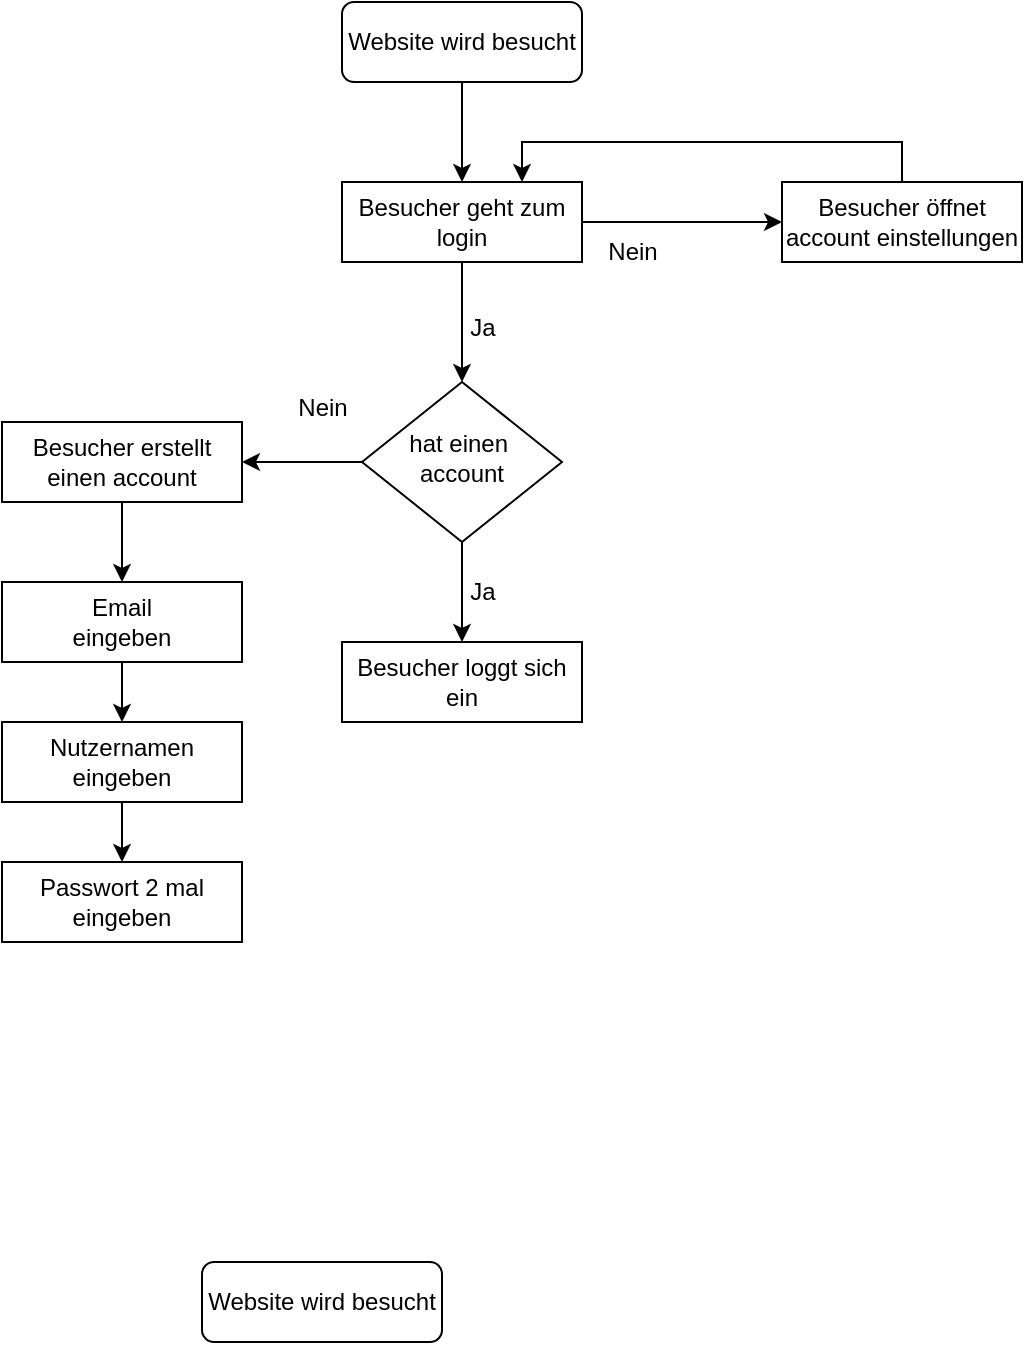 <mxfile version="27.2.0">
  <diagram id="C5RBs43oDa-KdzZeNtuy" name="Page-1">
    <mxGraphModel dx="1426" dy="751" grid="1" gridSize="10" guides="1" tooltips="1" connect="1" arrows="1" fold="1" page="1" pageScale="1" pageWidth="827" pageHeight="1169" math="0" shadow="0">
      <root>
        <mxCell id="WIyWlLk6GJQsqaUBKTNV-0" />
        <mxCell id="WIyWlLk6GJQsqaUBKTNV-1" parent="WIyWlLk6GJQsqaUBKTNV-0" />
        <mxCell id="TP9y79HWflGf97bvcFUE-1" style="edgeStyle=orthogonalEdgeStyle;rounded=0;orthogonalLoop=1;jettySize=auto;html=1;exitX=0.5;exitY=1;exitDx=0;exitDy=0;entryX=0.5;entryY=0;entryDx=0;entryDy=0;" parent="WIyWlLk6GJQsqaUBKTNV-1" source="WIyWlLk6GJQsqaUBKTNV-3" target="TP9y79HWflGf97bvcFUE-0" edge="1">
          <mxGeometry relative="1" as="geometry" />
        </mxCell>
        <mxCell id="WIyWlLk6GJQsqaUBKTNV-3" value="Website wird besucht" style="rounded=1;whiteSpace=wrap;html=1;fontSize=12;glass=0;strokeWidth=1;shadow=0;" parent="WIyWlLk6GJQsqaUBKTNV-1" vertex="1">
          <mxGeometry x="290" y="60" width="120" height="40" as="geometry" />
        </mxCell>
        <mxCell id="TP9y79HWflGf97bvcFUE-5" style="edgeStyle=orthogonalEdgeStyle;rounded=0;orthogonalLoop=1;jettySize=auto;html=1;exitX=0;exitY=0.5;exitDx=0;exitDy=0;entryX=1;entryY=0.5;entryDx=0;entryDy=0;" parent="WIyWlLk6GJQsqaUBKTNV-1" source="WIyWlLk6GJQsqaUBKTNV-6" target="TP9y79HWflGf97bvcFUE-4" edge="1">
          <mxGeometry relative="1" as="geometry" />
        </mxCell>
        <mxCell id="TP9y79HWflGf97bvcFUE-8" style="edgeStyle=orthogonalEdgeStyle;rounded=0;orthogonalLoop=1;jettySize=auto;html=1;exitX=0.5;exitY=1;exitDx=0;exitDy=0;entryX=0.5;entryY=0;entryDx=0;entryDy=0;" parent="WIyWlLk6GJQsqaUBKTNV-1" source="WIyWlLk6GJQsqaUBKTNV-6" target="TP9y79HWflGf97bvcFUE-7" edge="1">
          <mxGeometry relative="1" as="geometry" />
        </mxCell>
        <mxCell id="WIyWlLk6GJQsqaUBKTNV-6" value="&lt;div&gt;hat einen&amp;nbsp;&lt;/div&gt;&lt;div&gt;account&lt;/div&gt;" style="rhombus;whiteSpace=wrap;html=1;shadow=0;fontFamily=Helvetica;fontSize=12;align=center;strokeWidth=1;spacing=6;spacingTop=-4;" parent="WIyWlLk6GJQsqaUBKTNV-1" vertex="1">
          <mxGeometry x="300" y="250" width="100" height="80" as="geometry" />
        </mxCell>
        <mxCell id="TP9y79HWflGf97bvcFUE-2" style="edgeStyle=orthogonalEdgeStyle;rounded=0;orthogonalLoop=1;jettySize=auto;html=1;exitX=0.5;exitY=1;exitDx=0;exitDy=0;entryX=0.5;entryY=0;entryDx=0;entryDy=0;" parent="WIyWlLk6GJQsqaUBKTNV-1" source="TP9y79HWflGf97bvcFUE-0" target="WIyWlLk6GJQsqaUBKTNV-6" edge="1">
          <mxGeometry relative="1" as="geometry" />
        </mxCell>
        <mxCell id="TP9y79HWflGf97bvcFUE-11" style="edgeStyle=orthogonalEdgeStyle;rounded=0;orthogonalLoop=1;jettySize=auto;html=1;exitX=1;exitY=0.5;exitDx=0;exitDy=0;entryX=0;entryY=0.5;entryDx=0;entryDy=0;" parent="WIyWlLk6GJQsqaUBKTNV-1" source="TP9y79HWflGf97bvcFUE-0" target="TP9y79HWflGf97bvcFUE-10" edge="1">
          <mxGeometry relative="1" as="geometry" />
        </mxCell>
        <mxCell id="TP9y79HWflGf97bvcFUE-0" value="Besucher geht zum login" style="rounded=0;whiteSpace=wrap;html=1;" parent="WIyWlLk6GJQsqaUBKTNV-1" vertex="1">
          <mxGeometry x="290" y="150" width="120" height="40" as="geometry" />
        </mxCell>
        <mxCell id="TP9y79HWflGf97bvcFUE-3" value="Ja" style="text;html=1;align=center;verticalAlign=middle;resizable=0;points=[];autosize=1;strokeColor=none;fillColor=none;" parent="WIyWlLk6GJQsqaUBKTNV-1" vertex="1">
          <mxGeometry x="340" y="208" width="40" height="30" as="geometry" />
        </mxCell>
        <mxCell id="yTmGJ8srIY83LOIXxGov-1" style="edgeStyle=orthogonalEdgeStyle;rounded=0;orthogonalLoop=1;jettySize=auto;html=1;exitX=0.5;exitY=1;exitDx=0;exitDy=0;entryX=0.5;entryY=0;entryDx=0;entryDy=0;" edge="1" parent="WIyWlLk6GJQsqaUBKTNV-1" source="TP9y79HWflGf97bvcFUE-4" target="yTmGJ8srIY83LOIXxGov-0">
          <mxGeometry relative="1" as="geometry" />
        </mxCell>
        <mxCell id="TP9y79HWflGf97bvcFUE-4" value="Besucher erstellt einen account" style="rounded=0;whiteSpace=wrap;html=1;" parent="WIyWlLk6GJQsqaUBKTNV-1" vertex="1">
          <mxGeometry x="120" y="270" width="120" height="40" as="geometry" />
        </mxCell>
        <mxCell id="TP9y79HWflGf97bvcFUE-6" value="Nein" style="text;html=1;align=center;verticalAlign=middle;resizable=0;points=[];autosize=1;strokeColor=none;fillColor=none;" parent="WIyWlLk6GJQsqaUBKTNV-1" vertex="1">
          <mxGeometry x="255" y="248" width="50" height="30" as="geometry" />
        </mxCell>
        <mxCell id="TP9y79HWflGf97bvcFUE-7" value="Besucher loggt sich ein" style="rounded=0;whiteSpace=wrap;html=1;" parent="WIyWlLk6GJQsqaUBKTNV-1" vertex="1">
          <mxGeometry x="290" y="380" width="120" height="40" as="geometry" />
        </mxCell>
        <mxCell id="TP9y79HWflGf97bvcFUE-9" value="Ja" style="text;html=1;align=center;verticalAlign=middle;resizable=0;points=[];autosize=1;strokeColor=none;fillColor=none;" parent="WIyWlLk6GJQsqaUBKTNV-1" vertex="1">
          <mxGeometry x="340" y="340" width="40" height="30" as="geometry" />
        </mxCell>
        <mxCell id="TP9y79HWflGf97bvcFUE-12" style="edgeStyle=orthogonalEdgeStyle;rounded=0;orthogonalLoop=1;jettySize=auto;html=1;exitX=0.5;exitY=0;exitDx=0;exitDy=0;entryX=0.75;entryY=0;entryDx=0;entryDy=0;" parent="WIyWlLk6GJQsqaUBKTNV-1" source="TP9y79HWflGf97bvcFUE-10" target="TP9y79HWflGf97bvcFUE-0" edge="1">
          <mxGeometry relative="1" as="geometry" />
        </mxCell>
        <mxCell id="TP9y79HWflGf97bvcFUE-10" value="Besucher öffnet account einstellungen" style="rounded=0;whiteSpace=wrap;html=1;" parent="WIyWlLk6GJQsqaUBKTNV-1" vertex="1">
          <mxGeometry x="510" y="150" width="120" height="40" as="geometry" />
        </mxCell>
        <mxCell id="TP9y79HWflGf97bvcFUE-13" value="Nein" style="text;html=1;align=center;verticalAlign=middle;resizable=0;points=[];autosize=1;strokeColor=none;fillColor=none;" parent="WIyWlLk6GJQsqaUBKTNV-1" vertex="1">
          <mxGeometry x="410" y="170" width="50" height="30" as="geometry" />
        </mxCell>
        <mxCell id="TP9y79HWflGf97bvcFUE-14" value="Website wird besucht" style="rounded=1;whiteSpace=wrap;html=1;fontSize=12;glass=0;strokeWidth=1;shadow=0;" parent="WIyWlLk6GJQsqaUBKTNV-1" vertex="1">
          <mxGeometry x="220" y="690" width="120" height="40" as="geometry" />
        </mxCell>
        <mxCell id="yTmGJ8srIY83LOIXxGov-3" style="edgeStyle=orthogonalEdgeStyle;rounded=0;orthogonalLoop=1;jettySize=auto;html=1;exitX=0.5;exitY=1;exitDx=0;exitDy=0;entryX=0.5;entryY=0;entryDx=0;entryDy=0;" edge="1" parent="WIyWlLk6GJQsqaUBKTNV-1" source="yTmGJ8srIY83LOIXxGov-0" target="yTmGJ8srIY83LOIXxGov-2">
          <mxGeometry relative="1" as="geometry" />
        </mxCell>
        <mxCell id="yTmGJ8srIY83LOIXxGov-0" value="&lt;div&gt;Email&lt;/div&gt;&lt;div&gt;eingeben&lt;/div&gt;" style="rounded=0;whiteSpace=wrap;html=1;" vertex="1" parent="WIyWlLk6GJQsqaUBKTNV-1">
          <mxGeometry x="120" y="350" width="120" height="40" as="geometry" />
        </mxCell>
        <mxCell id="yTmGJ8srIY83LOIXxGov-5" style="edgeStyle=orthogonalEdgeStyle;rounded=0;orthogonalLoop=1;jettySize=auto;html=1;exitX=0.5;exitY=1;exitDx=0;exitDy=0;entryX=0.5;entryY=0;entryDx=0;entryDy=0;" edge="1" parent="WIyWlLk6GJQsqaUBKTNV-1" source="yTmGJ8srIY83LOIXxGov-2" target="yTmGJ8srIY83LOIXxGov-4">
          <mxGeometry relative="1" as="geometry" />
        </mxCell>
        <mxCell id="yTmGJ8srIY83LOIXxGov-2" value="Nutzernamen eingeben" style="rounded=0;whiteSpace=wrap;html=1;" vertex="1" parent="WIyWlLk6GJQsqaUBKTNV-1">
          <mxGeometry x="120" y="420" width="120" height="40" as="geometry" />
        </mxCell>
        <mxCell id="yTmGJ8srIY83LOIXxGov-4" value="Passwort 2 mal eingeben" style="rounded=0;whiteSpace=wrap;html=1;" vertex="1" parent="WIyWlLk6GJQsqaUBKTNV-1">
          <mxGeometry x="120" y="490" width="120" height="40" as="geometry" />
        </mxCell>
      </root>
    </mxGraphModel>
  </diagram>
</mxfile>

